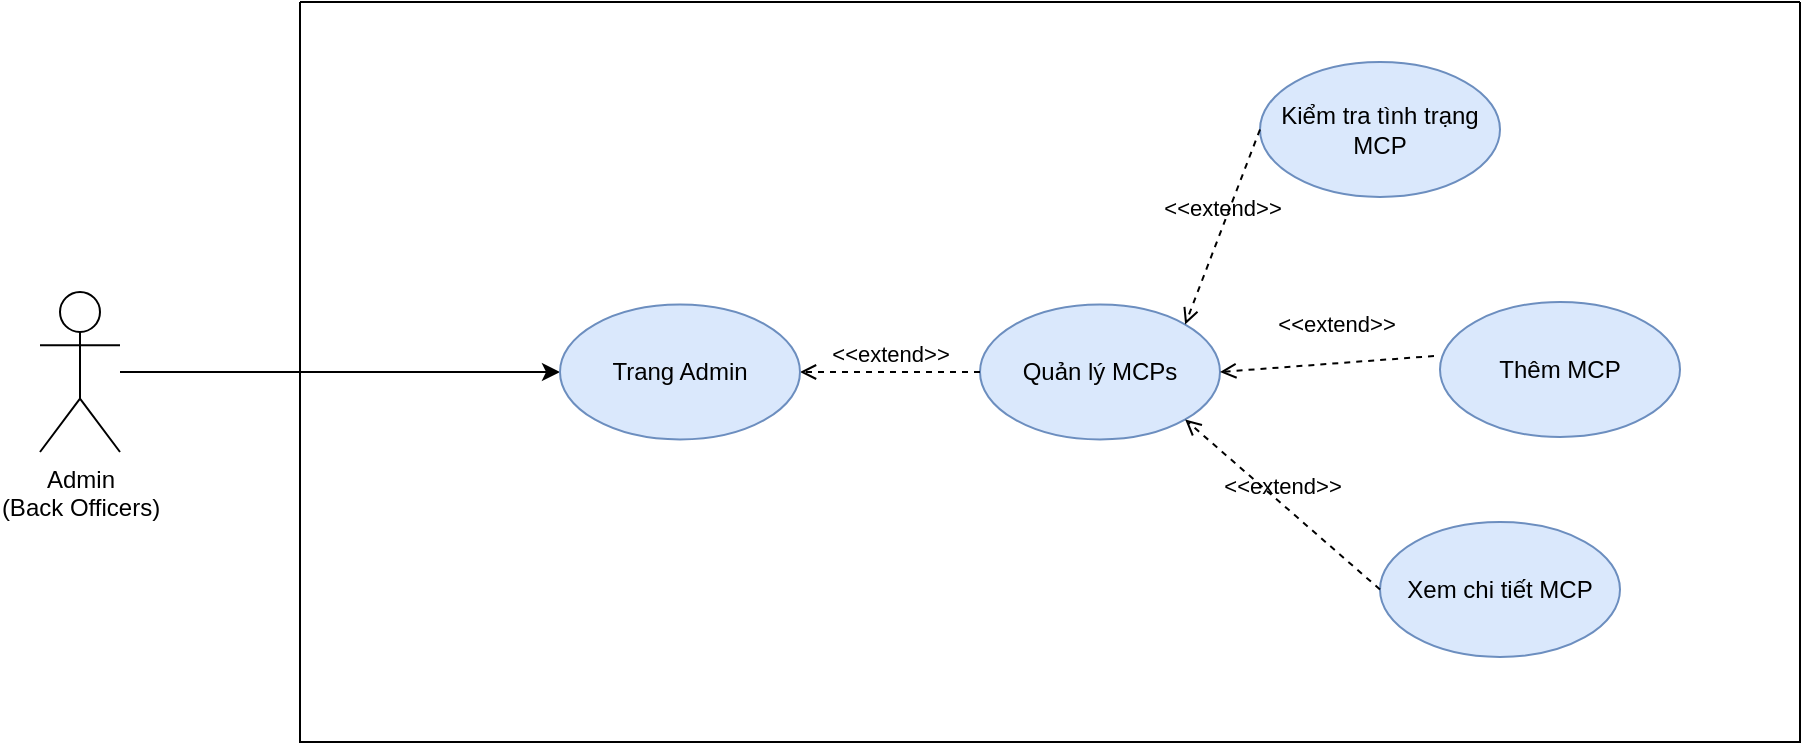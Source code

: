 <mxfile version="20.4.1" type="github">
  <diagram id="1NlrqmPQtSfT7t5A2JpJ" name="Page-1">
    <mxGraphModel dx="2062" dy="1122" grid="1" gridSize="10" guides="1" tooltips="1" connect="1" arrows="1" fold="1" page="1" pageScale="1" pageWidth="850" pageHeight="1100" math="0" shadow="0">
      <root>
        <mxCell id="0" />
        <mxCell id="1" parent="0" />
        <mxCell id="sFCo0kN8OgBMSaUkiHHt-24" style="edgeStyle=orthogonalEdgeStyle;rounded=0;orthogonalLoop=1;jettySize=auto;html=1;entryX=0;entryY=0.5;entryDx=0;entryDy=0;" parent="1" source="sFCo0kN8OgBMSaUkiHHt-5" target="BWqRWmLehjESfVyrbaG5-1" edge="1">
          <mxGeometry relative="1" as="geometry" />
        </mxCell>
        <mxCell id="sFCo0kN8OgBMSaUkiHHt-5" value="Admin&lt;br&gt;(Back Officers)" style="shape=umlActor;verticalLabelPosition=bottom;verticalAlign=top;html=1;" parent="1" vertex="1">
          <mxGeometry x="30" y="155" width="40" height="80" as="geometry" />
        </mxCell>
        <mxCell id="sFCo0kN8OgBMSaUkiHHt-10" value="" style="swimlane;startSize=0;" parent="1" vertex="1">
          <mxGeometry x="160" y="10" width="750" height="370" as="geometry" />
        </mxCell>
        <mxCell id="sFCo0kN8OgBMSaUkiHHt-30" value="Quản lý MCPs" style="ellipse;whiteSpace=wrap;html=1;fillColor=#dae8fc;strokeColor=#6c8ebf;" parent="sFCo0kN8OgBMSaUkiHHt-10" vertex="1">
          <mxGeometry x="340" y="151.25" width="120" height="67.5" as="geometry" />
        </mxCell>
        <mxCell id="sFCo0kN8OgBMSaUkiHHt-38" value="Kiểm tra tình trạng MCP" style="ellipse;whiteSpace=wrap;html=1;fillColor=#dae8fc;strokeColor=#6c8ebf;" parent="sFCo0kN8OgBMSaUkiHHt-10" vertex="1">
          <mxGeometry x="480" y="30" width="120" height="67.5" as="geometry" />
        </mxCell>
        <mxCell id="sFCo0kN8OgBMSaUkiHHt-42" value="&amp;lt;&amp;lt;extend&amp;gt;&amp;gt;" style="html=1;verticalAlign=bottom;labelBackgroundColor=none;endArrow=open;endFill=0;dashed=1;exitX=0;exitY=0.5;exitDx=0;exitDy=0;entryX=1;entryY=0.5;entryDx=0;entryDy=0;" parent="sFCo0kN8OgBMSaUkiHHt-10" source="sFCo0kN8OgBMSaUkiHHt-30" target="BWqRWmLehjESfVyrbaG5-1" edge="1">
          <mxGeometry width="160" relative="1" as="geometry">
            <mxPoint x="290.0" y="396.25" as="sourcePoint" />
            <mxPoint x="210" y="354" as="targetPoint" />
          </mxGeometry>
        </mxCell>
        <mxCell id="sFCo0kN8OgBMSaUkiHHt-47" value="&amp;lt;&amp;lt;extend&amp;gt;&amp;gt;" style="html=1;verticalAlign=bottom;labelBackgroundColor=none;endArrow=open;endFill=0;dashed=1;exitX=0;exitY=0.5;exitDx=0;exitDy=0;entryX=1;entryY=0;entryDx=0;entryDy=0;" parent="sFCo0kN8OgBMSaUkiHHt-10" source="sFCo0kN8OgBMSaUkiHHt-38" target="sFCo0kN8OgBMSaUkiHHt-30" edge="1">
          <mxGeometry width="160" relative="1" as="geometry">
            <mxPoint x="480.0" y="313.75" as="sourcePoint" />
            <mxPoint x="450" y="360" as="targetPoint" />
          </mxGeometry>
        </mxCell>
        <mxCell id="BWqRWmLehjESfVyrbaG5-1" value="Trang Admin" style="ellipse;whiteSpace=wrap;html=1;fillColor=#dae8fc;strokeColor=#6c8ebf;" parent="sFCo0kN8OgBMSaUkiHHt-10" vertex="1">
          <mxGeometry x="130" y="151.25" width="120" height="67.5" as="geometry" />
        </mxCell>
        <mxCell id="SO7cAKW9KonveTo94NkP-1" value="Thêm MCP" style="ellipse;whiteSpace=wrap;html=1;fillColor=#dae8fc;strokeColor=#6c8ebf;" parent="sFCo0kN8OgBMSaUkiHHt-10" vertex="1">
          <mxGeometry x="570" y="150" width="120" height="67.5" as="geometry" />
        </mxCell>
        <mxCell id="SO7cAKW9KonveTo94NkP-2" value="&amp;lt;&amp;lt;extend&amp;gt;&amp;gt;" style="html=1;verticalAlign=bottom;labelBackgroundColor=none;endArrow=open;endFill=0;dashed=1;exitX=-0.025;exitY=0.4;exitDx=0;exitDy=0;entryX=1;entryY=0.5;entryDx=0;entryDy=0;exitPerimeter=0;" parent="sFCo0kN8OgBMSaUkiHHt-10" source="SO7cAKW9KonveTo94NkP-1" target="sFCo0kN8OgBMSaUkiHHt-30" edge="1">
          <mxGeometry x="-0.106" y="-11" width="160" relative="1" as="geometry">
            <mxPoint x="350" y="383.75" as="sourcePoint" />
            <mxPoint x="223.96" y="371.985" as="targetPoint" />
            <mxPoint as="offset" />
          </mxGeometry>
        </mxCell>
        <mxCell id="wR0uA2lKzkptxAuWz9a4-1" value="Xem chi tiết MCP" style="ellipse;whiteSpace=wrap;html=1;fillColor=#dae8fc;strokeColor=#6c8ebf;" parent="sFCo0kN8OgBMSaUkiHHt-10" vertex="1">
          <mxGeometry x="540" y="260" width="120" height="67.5" as="geometry" />
        </mxCell>
        <mxCell id="wR0uA2lKzkptxAuWz9a4-2" value="&amp;lt;&amp;lt;extend&amp;gt;&amp;gt;" style="html=1;verticalAlign=bottom;labelBackgroundColor=none;endArrow=open;endFill=0;dashed=1;exitX=0;exitY=0.5;exitDx=0;exitDy=0;entryX=1;entryY=1;entryDx=0;entryDy=0;" parent="sFCo0kN8OgBMSaUkiHHt-10" source="wR0uA2lKzkptxAuWz9a4-1" target="sFCo0kN8OgBMSaUkiHHt-30" edge="1">
          <mxGeometry width="160" relative="1" as="geometry">
            <mxPoint x="490.0" y="73.75" as="sourcePoint" />
            <mxPoint x="452.689" y="171.284" as="targetPoint" />
          </mxGeometry>
        </mxCell>
      </root>
    </mxGraphModel>
  </diagram>
</mxfile>
